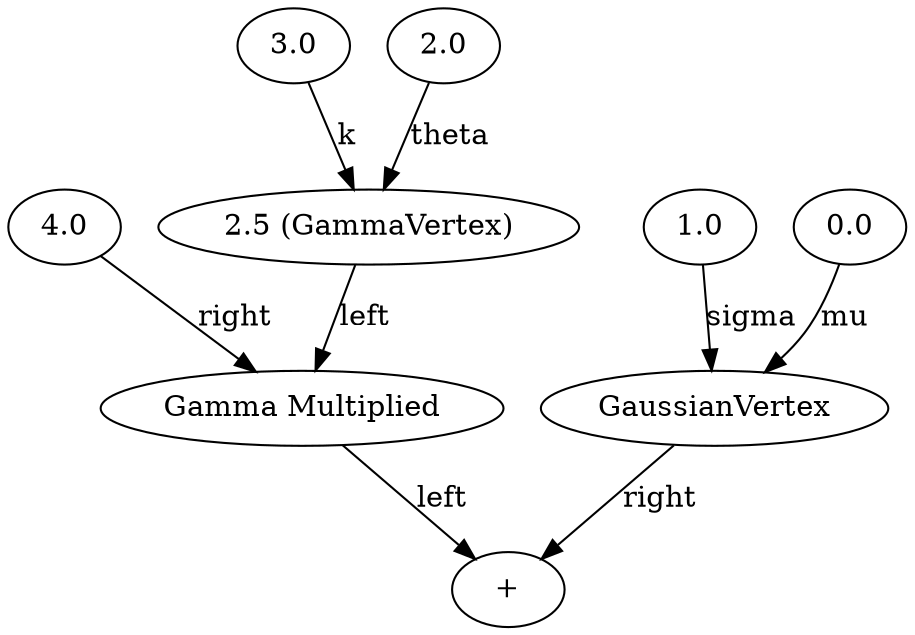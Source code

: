 digraph BayesianNetwork {
<106> -> <107> [label=right]
<107> -> <108> [label=left]
<101> -> <102> [label=sigma]
<104> -> <105> [label=k]
<105> -> <107> [label=left]
<100> -> <102> [label=mu]
<103> -> <105> [label=theta]
<102> -> <108> [label=right]
107[label="Gamma Multiplied"]
108[label="+"]
100[label="0.0"]
101[label="1.0"]
102[label="GaussianVertex"]
103[label="2.0"]
104[label="3.0"]
105[label="2.5 (GammaVertex)"]
106[label="4.0"]
}